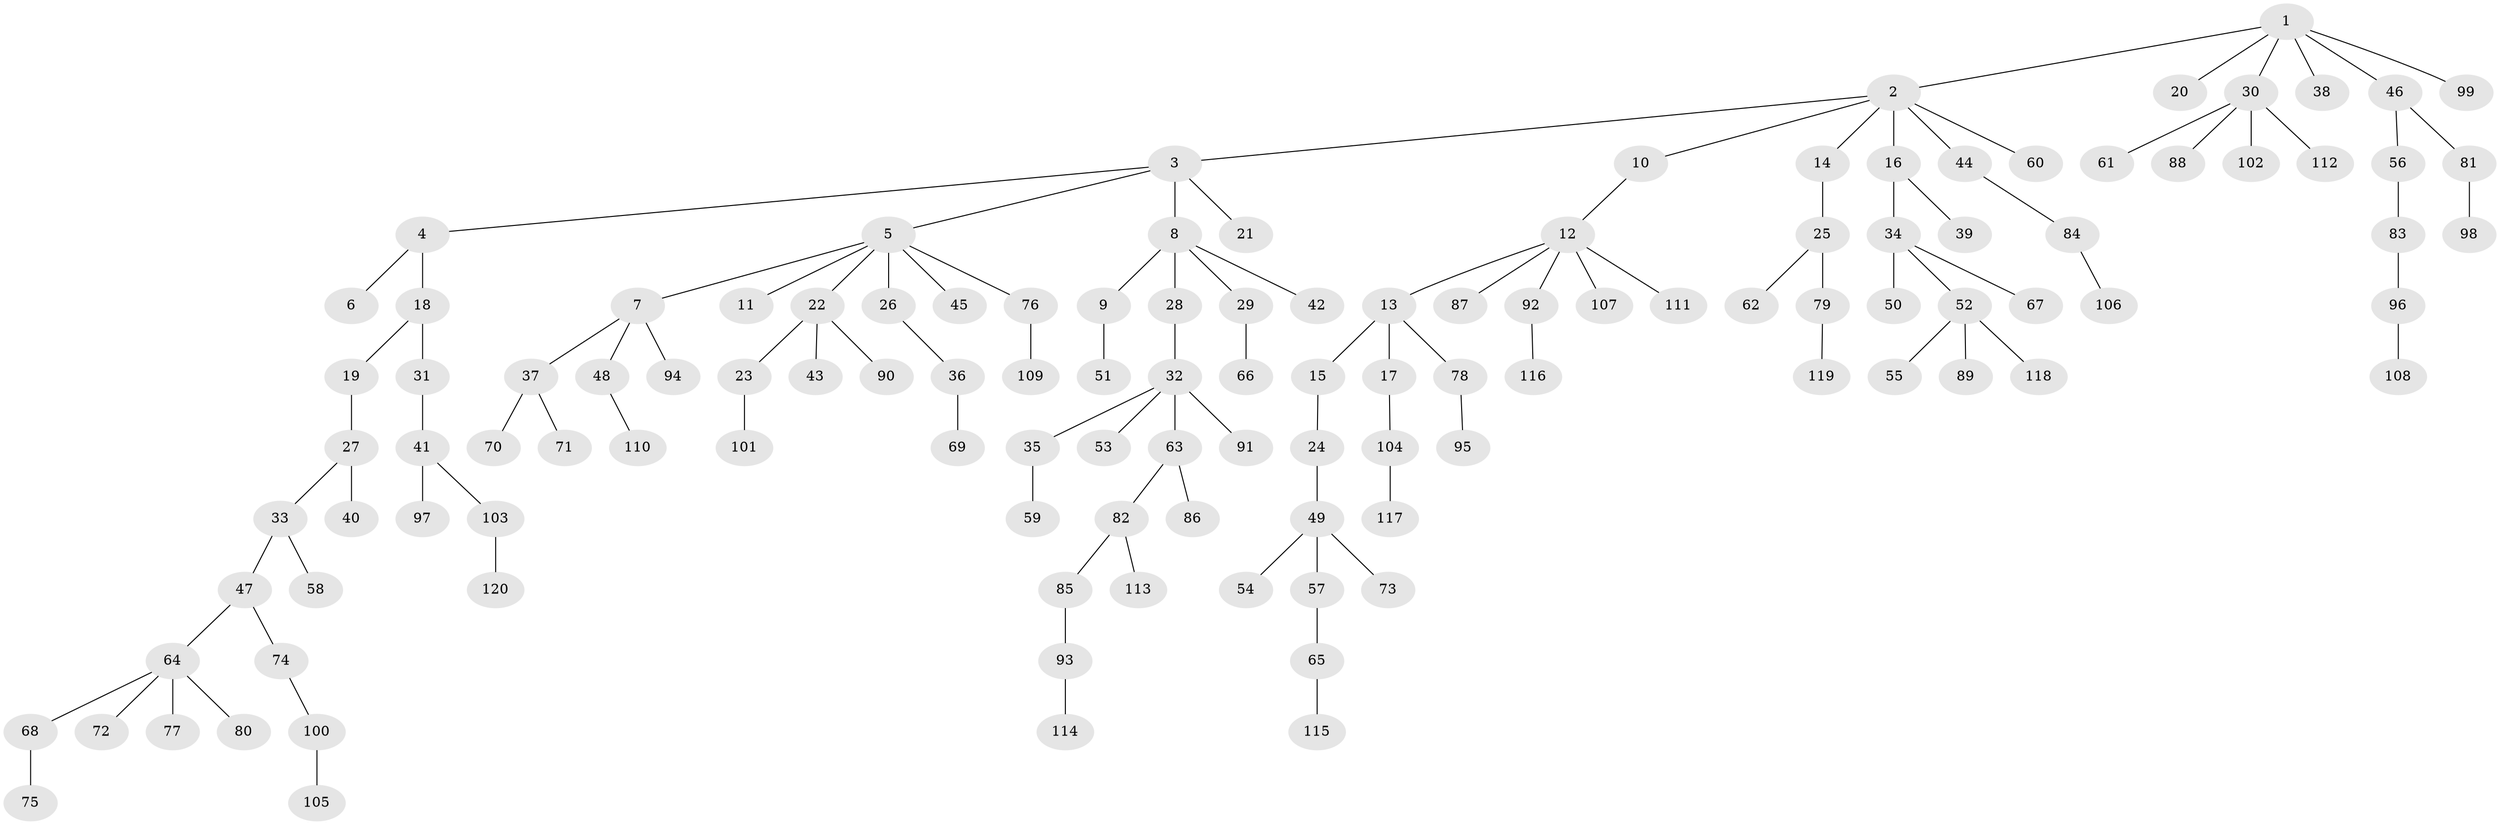 // Generated by graph-tools (version 1.1) at 2025/37/03/09/25 02:37:00]
// undirected, 120 vertices, 119 edges
graph export_dot {
graph [start="1"]
  node [color=gray90,style=filled];
  1;
  2;
  3;
  4;
  5;
  6;
  7;
  8;
  9;
  10;
  11;
  12;
  13;
  14;
  15;
  16;
  17;
  18;
  19;
  20;
  21;
  22;
  23;
  24;
  25;
  26;
  27;
  28;
  29;
  30;
  31;
  32;
  33;
  34;
  35;
  36;
  37;
  38;
  39;
  40;
  41;
  42;
  43;
  44;
  45;
  46;
  47;
  48;
  49;
  50;
  51;
  52;
  53;
  54;
  55;
  56;
  57;
  58;
  59;
  60;
  61;
  62;
  63;
  64;
  65;
  66;
  67;
  68;
  69;
  70;
  71;
  72;
  73;
  74;
  75;
  76;
  77;
  78;
  79;
  80;
  81;
  82;
  83;
  84;
  85;
  86;
  87;
  88;
  89;
  90;
  91;
  92;
  93;
  94;
  95;
  96;
  97;
  98;
  99;
  100;
  101;
  102;
  103;
  104;
  105;
  106;
  107;
  108;
  109;
  110;
  111;
  112;
  113;
  114;
  115;
  116;
  117;
  118;
  119;
  120;
  1 -- 2;
  1 -- 20;
  1 -- 30;
  1 -- 38;
  1 -- 46;
  1 -- 99;
  2 -- 3;
  2 -- 10;
  2 -- 14;
  2 -- 16;
  2 -- 44;
  2 -- 60;
  3 -- 4;
  3 -- 5;
  3 -- 8;
  3 -- 21;
  4 -- 6;
  4 -- 18;
  5 -- 7;
  5 -- 11;
  5 -- 22;
  5 -- 26;
  5 -- 45;
  5 -- 76;
  7 -- 37;
  7 -- 48;
  7 -- 94;
  8 -- 9;
  8 -- 28;
  8 -- 29;
  8 -- 42;
  9 -- 51;
  10 -- 12;
  12 -- 13;
  12 -- 87;
  12 -- 92;
  12 -- 107;
  12 -- 111;
  13 -- 15;
  13 -- 17;
  13 -- 78;
  14 -- 25;
  15 -- 24;
  16 -- 34;
  16 -- 39;
  17 -- 104;
  18 -- 19;
  18 -- 31;
  19 -- 27;
  22 -- 23;
  22 -- 43;
  22 -- 90;
  23 -- 101;
  24 -- 49;
  25 -- 62;
  25 -- 79;
  26 -- 36;
  27 -- 33;
  27 -- 40;
  28 -- 32;
  29 -- 66;
  30 -- 61;
  30 -- 88;
  30 -- 102;
  30 -- 112;
  31 -- 41;
  32 -- 35;
  32 -- 53;
  32 -- 63;
  32 -- 91;
  33 -- 47;
  33 -- 58;
  34 -- 50;
  34 -- 52;
  34 -- 67;
  35 -- 59;
  36 -- 69;
  37 -- 70;
  37 -- 71;
  41 -- 97;
  41 -- 103;
  44 -- 84;
  46 -- 56;
  46 -- 81;
  47 -- 64;
  47 -- 74;
  48 -- 110;
  49 -- 54;
  49 -- 57;
  49 -- 73;
  52 -- 55;
  52 -- 89;
  52 -- 118;
  56 -- 83;
  57 -- 65;
  63 -- 82;
  63 -- 86;
  64 -- 68;
  64 -- 72;
  64 -- 77;
  64 -- 80;
  65 -- 115;
  68 -- 75;
  74 -- 100;
  76 -- 109;
  78 -- 95;
  79 -- 119;
  81 -- 98;
  82 -- 85;
  82 -- 113;
  83 -- 96;
  84 -- 106;
  85 -- 93;
  92 -- 116;
  93 -- 114;
  96 -- 108;
  100 -- 105;
  103 -- 120;
  104 -- 117;
}
